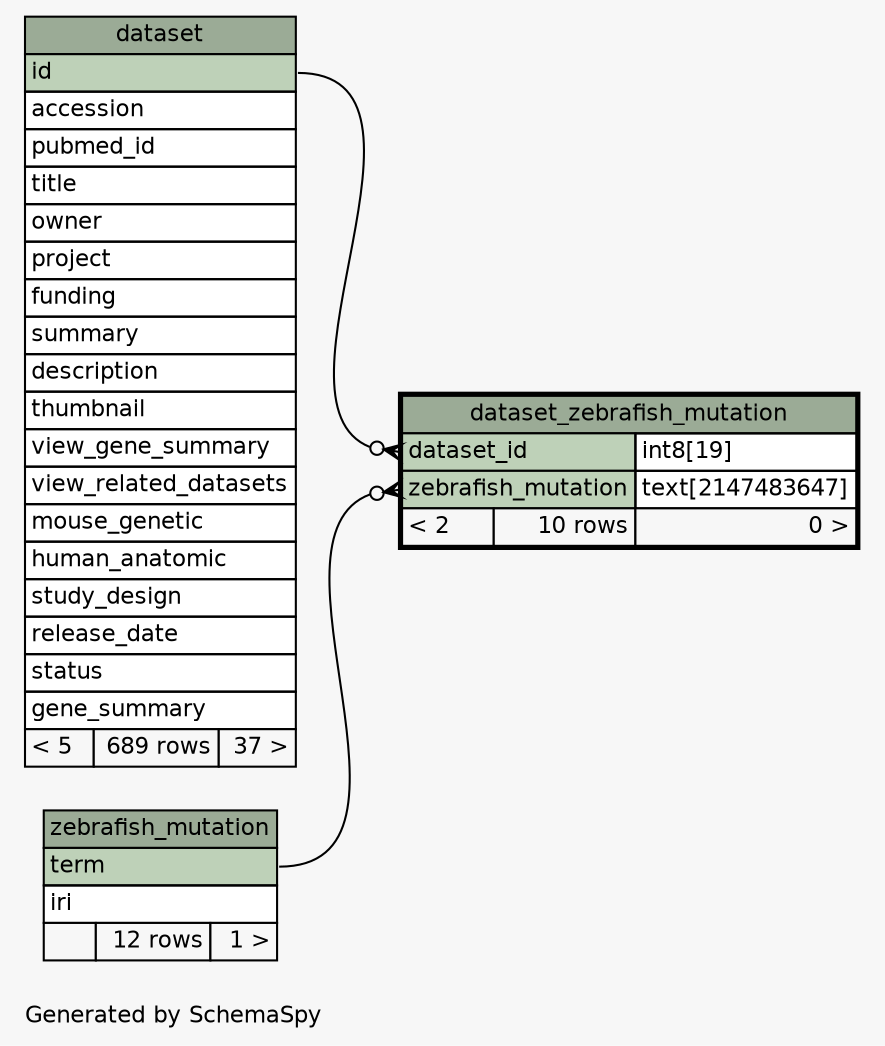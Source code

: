 // dot 2.38.0 on Linux 4.4.0-53-generic
// SchemaSpy rev 590
digraph "oneDegreeRelationshipsDiagram" {
  graph [
    rankdir="RL"
    bgcolor="#f7f7f7"
    label="\nGenerated by SchemaSpy"
    labeljust="l"
    nodesep="0.18"
    ranksep="0.46"
    fontname="Helvetica"
    fontsize="11"
  ];
  node [
    fontname="Helvetica"
    fontsize="11"
    shape="plaintext"
  ];
  edge [
    arrowsize="0.8"
  ];
  "dataset_zebrafish_mutation":"dataset_id":w -> "dataset":"id":e [arrowhead=none dir=back arrowtail=crowodot];
  "dataset_zebrafish_mutation":"zebrafish_mutation":w -> "zebrafish_mutation":"term":e [arrowhead=none dir=back arrowtail=crowodot];
  "dataset" [
    label=<
    <TABLE BORDER="0" CELLBORDER="1" CELLSPACING="0" BGCOLOR="#ffffff">
      <TR><TD COLSPAN="3" BGCOLOR="#9bab96" ALIGN="CENTER">dataset</TD></TR>
      <TR><TD PORT="id" COLSPAN="3" BGCOLOR="#bed1b8" ALIGN="LEFT">id</TD></TR>
      <TR><TD PORT="accession" COLSPAN="3" ALIGN="LEFT">accession</TD></TR>
      <TR><TD PORT="pubmed_id" COLSPAN="3" ALIGN="LEFT">pubmed_id</TD></TR>
      <TR><TD PORT="title" COLSPAN="3" ALIGN="LEFT">title</TD></TR>
      <TR><TD PORT="owner" COLSPAN="3" ALIGN="LEFT">owner</TD></TR>
      <TR><TD PORT="project" COLSPAN="3" ALIGN="LEFT">project</TD></TR>
      <TR><TD PORT="funding" COLSPAN="3" ALIGN="LEFT">funding</TD></TR>
      <TR><TD PORT="summary" COLSPAN="3" ALIGN="LEFT">summary</TD></TR>
      <TR><TD PORT="description" COLSPAN="3" ALIGN="LEFT">description</TD></TR>
      <TR><TD PORT="thumbnail" COLSPAN="3" ALIGN="LEFT">thumbnail</TD></TR>
      <TR><TD PORT="view_gene_summary" COLSPAN="3" ALIGN="LEFT">view_gene_summary</TD></TR>
      <TR><TD PORT="view_related_datasets" COLSPAN="3" ALIGN="LEFT">view_related_datasets</TD></TR>
      <TR><TD PORT="mouse_genetic" COLSPAN="3" ALIGN="LEFT">mouse_genetic</TD></TR>
      <TR><TD PORT="human_anatomic" COLSPAN="3" ALIGN="LEFT">human_anatomic</TD></TR>
      <TR><TD PORT="study_design" COLSPAN="3" ALIGN="LEFT">study_design</TD></TR>
      <TR><TD PORT="release_date" COLSPAN="3" ALIGN="LEFT">release_date</TD></TR>
      <TR><TD PORT="status" COLSPAN="3" ALIGN="LEFT">status</TD></TR>
      <TR><TD PORT="gene_summary" COLSPAN="3" ALIGN="LEFT">gene_summary</TD></TR>
      <TR><TD ALIGN="LEFT" BGCOLOR="#f7f7f7">&lt; 5</TD><TD ALIGN="RIGHT" BGCOLOR="#f7f7f7">689 rows</TD><TD ALIGN="RIGHT" BGCOLOR="#f7f7f7">37 &gt;</TD></TR>
    </TABLE>>
    URL="dataset.html"
    tooltip="dataset"
  ];
  "dataset_zebrafish_mutation" [
    label=<
    <TABLE BORDER="2" CELLBORDER="1" CELLSPACING="0" BGCOLOR="#ffffff">
      <TR><TD COLSPAN="3" BGCOLOR="#9bab96" ALIGN="CENTER">dataset_zebrafish_mutation</TD></TR>
      <TR><TD PORT="dataset_id" COLSPAN="2" BGCOLOR="#bed1b8" ALIGN="LEFT">dataset_id</TD><TD PORT="dataset_id.type" ALIGN="LEFT">int8[19]</TD></TR>
      <TR><TD PORT="zebrafish_mutation" COLSPAN="2" BGCOLOR="#bed1b8" ALIGN="LEFT">zebrafish_mutation</TD><TD PORT="zebrafish_mutation.type" ALIGN="LEFT">text[2147483647]</TD></TR>
      <TR><TD ALIGN="LEFT" BGCOLOR="#f7f7f7">&lt; 2</TD><TD ALIGN="RIGHT" BGCOLOR="#f7f7f7">10 rows</TD><TD ALIGN="RIGHT" BGCOLOR="#f7f7f7">0 &gt;</TD></TR>
    </TABLE>>
    URL="dataset_zebrafish_mutation.html"
    tooltip="dataset_zebrafish_mutation"
  ];
  "zebrafish_mutation" [
    label=<
    <TABLE BORDER="0" CELLBORDER="1" CELLSPACING="0" BGCOLOR="#ffffff">
      <TR><TD COLSPAN="3" BGCOLOR="#9bab96" ALIGN="CENTER">zebrafish_mutation</TD></TR>
      <TR><TD PORT="term" COLSPAN="3" BGCOLOR="#bed1b8" ALIGN="LEFT">term</TD></TR>
      <TR><TD PORT="iri" COLSPAN="3" ALIGN="LEFT">iri</TD></TR>
      <TR><TD ALIGN="LEFT" BGCOLOR="#f7f7f7">  </TD><TD ALIGN="RIGHT" BGCOLOR="#f7f7f7">12 rows</TD><TD ALIGN="RIGHT" BGCOLOR="#f7f7f7">1 &gt;</TD></TR>
    </TABLE>>
    URL="zebrafish_mutation.html"
    tooltip="zebrafish_mutation"
  ];
}
